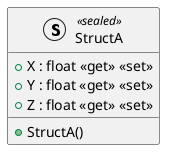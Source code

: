 @startuml StructA
struct StructA <<sealed>>  {
    + StructA()
    + X : float <<get>> <<set>>
    + Y : float <<get>> <<set>>
    + Z : float <<get>> <<set>>
}
@enduml